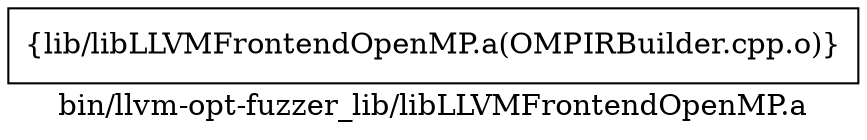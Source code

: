 digraph "bin/llvm-opt-fuzzer_lib/libLLVMFrontendOpenMP.a" {
	label="bin/llvm-opt-fuzzer_lib/libLLVMFrontendOpenMP.a";
	rankdir=LR;

	Node0x561a15097298 [shape=record,shape=box,group=0,label="{lib/libLLVMFrontendOpenMP.a(OMPIRBuilder.cpp.o)}"];
}
